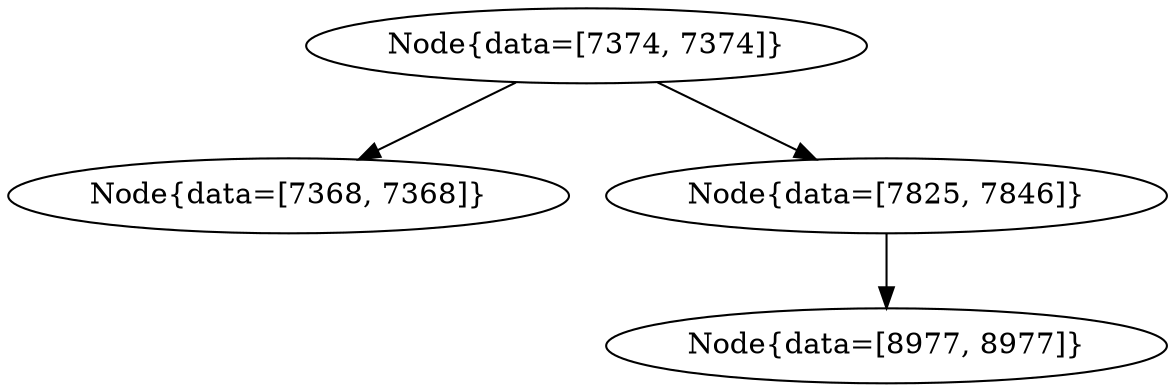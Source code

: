 digraph G{
1636256669 [label="Node{data=[7374, 7374]}"]
1636256669 -> 224468764
224468764 [label="Node{data=[7368, 7368]}"]
1636256669 -> 1328349514
1328349514 [label="Node{data=[7825, 7846]}"]
1328349514 -> 1375503918
1375503918 [label="Node{data=[8977, 8977]}"]
}
